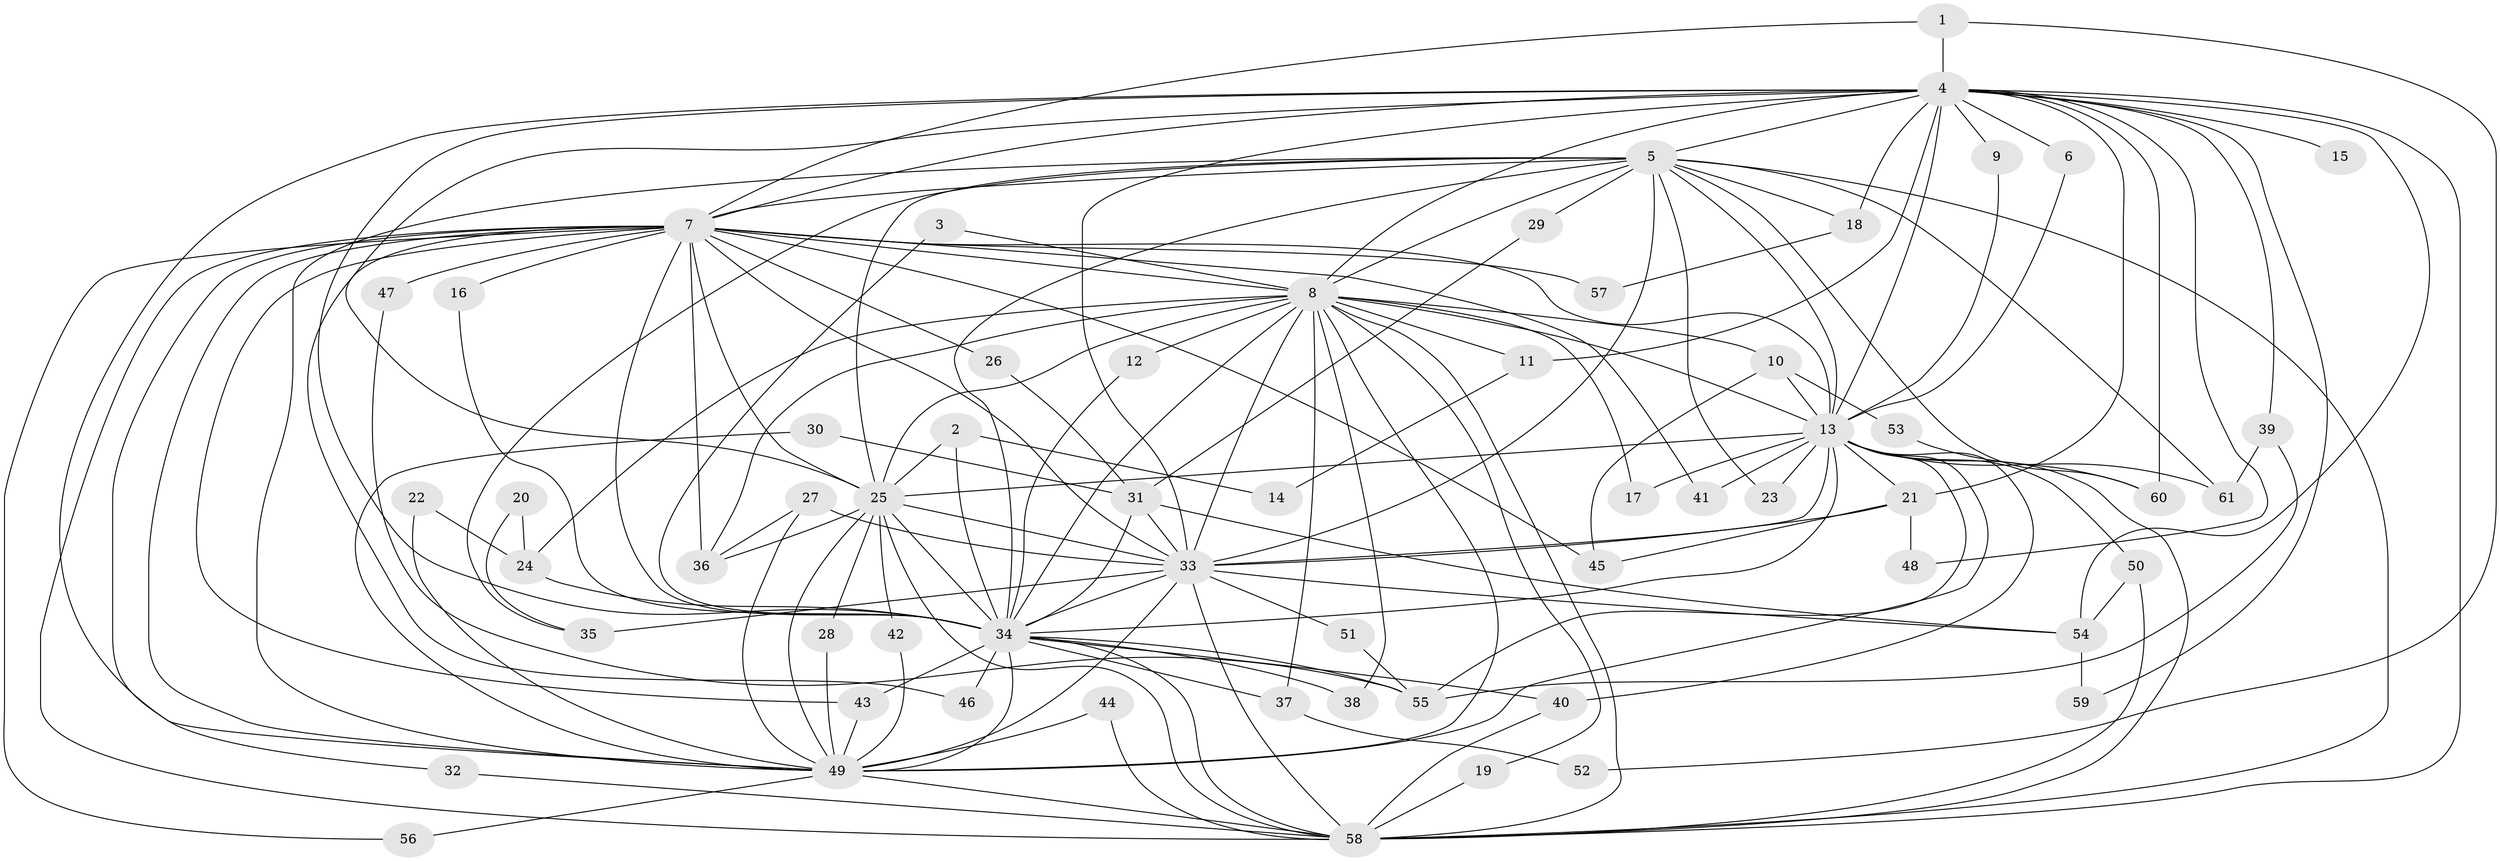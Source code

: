 // original degree distribution, {21: 0.022988505747126436, 25: 0.022988505747126436, 18: 0.022988505747126436, 24: 0.011494252873563218, 14: 0.011494252873563218, 16: 0.011494252873563218, 22: 0.011494252873563218, 3: 0.16091954022988506, 4: 0.04597701149425287, 2: 0.6206896551724138, 5: 0.034482758620689655, 7: 0.011494252873563218, 6: 0.011494252873563218}
// Generated by graph-tools (version 1.1) at 2025/36/03/04/25 23:36:26]
// undirected, 61 vertices, 155 edges
graph export_dot {
  node [color=gray90,style=filled];
  1;
  2;
  3;
  4;
  5;
  6;
  7;
  8;
  9;
  10;
  11;
  12;
  13;
  14;
  15;
  16;
  17;
  18;
  19;
  20;
  21;
  22;
  23;
  24;
  25;
  26;
  27;
  28;
  29;
  30;
  31;
  32;
  33;
  34;
  35;
  36;
  37;
  38;
  39;
  40;
  41;
  42;
  43;
  44;
  45;
  46;
  47;
  48;
  49;
  50;
  51;
  52;
  53;
  54;
  55;
  56;
  57;
  58;
  59;
  60;
  61;
  1 -- 4 [weight=1.0];
  1 -- 7 [weight=1.0];
  1 -- 52 [weight=1.0];
  2 -- 14 [weight=1.0];
  2 -- 25 [weight=1.0];
  2 -- 34 [weight=1.0];
  3 -- 8 [weight=1.0];
  3 -- 34 [weight=1.0];
  4 -- 5 [weight=2.0];
  4 -- 6 [weight=1.0];
  4 -- 7 [weight=1.0];
  4 -- 8 [weight=1.0];
  4 -- 9 [weight=1.0];
  4 -- 11 [weight=1.0];
  4 -- 13 [weight=1.0];
  4 -- 15 [weight=1.0];
  4 -- 18 [weight=1.0];
  4 -- 21 [weight=1.0];
  4 -- 25 [weight=1.0];
  4 -- 33 [weight=2.0];
  4 -- 34 [weight=1.0];
  4 -- 39 [weight=1.0];
  4 -- 48 [weight=1.0];
  4 -- 49 [weight=1.0];
  4 -- 54 [weight=1.0];
  4 -- 58 [weight=1.0];
  4 -- 59 [weight=1.0];
  4 -- 60 [weight=2.0];
  5 -- 7 [weight=2.0];
  5 -- 8 [weight=1.0];
  5 -- 13 [weight=1.0];
  5 -- 18 [weight=1.0];
  5 -- 23 [weight=1.0];
  5 -- 25 [weight=1.0];
  5 -- 29 [weight=1.0];
  5 -- 33 [weight=2.0];
  5 -- 34 [weight=1.0];
  5 -- 35 [weight=1.0];
  5 -- 49 [weight=1.0];
  5 -- 58 [weight=1.0];
  5 -- 60 [weight=1.0];
  5 -- 61 [weight=1.0];
  6 -- 13 [weight=1.0];
  7 -- 8 [weight=1.0];
  7 -- 13 [weight=1.0];
  7 -- 16 [weight=1.0];
  7 -- 25 [weight=2.0];
  7 -- 26 [weight=1.0];
  7 -- 32 [weight=1.0];
  7 -- 33 [weight=1.0];
  7 -- 34 [weight=1.0];
  7 -- 36 [weight=1.0];
  7 -- 41 [weight=1.0];
  7 -- 43 [weight=1.0];
  7 -- 45 [weight=1.0];
  7 -- 46 [weight=1.0];
  7 -- 47 [weight=1.0];
  7 -- 49 [weight=1.0];
  7 -- 56 [weight=1.0];
  7 -- 57 [weight=1.0];
  7 -- 58 [weight=1.0];
  8 -- 10 [weight=2.0];
  8 -- 11 [weight=1.0];
  8 -- 12 [weight=1.0];
  8 -- 13 [weight=1.0];
  8 -- 17 [weight=1.0];
  8 -- 19 [weight=1.0];
  8 -- 24 [weight=2.0];
  8 -- 25 [weight=1.0];
  8 -- 33 [weight=2.0];
  8 -- 34 [weight=1.0];
  8 -- 36 [weight=1.0];
  8 -- 37 [weight=1.0];
  8 -- 38 [weight=1.0];
  8 -- 49 [weight=1.0];
  8 -- 58 [weight=1.0];
  9 -- 13 [weight=1.0];
  10 -- 13 [weight=1.0];
  10 -- 45 [weight=1.0];
  10 -- 53 [weight=1.0];
  11 -- 14 [weight=1.0];
  12 -- 34 [weight=1.0];
  13 -- 17 [weight=1.0];
  13 -- 21 [weight=1.0];
  13 -- 23 [weight=1.0];
  13 -- 25 [weight=1.0];
  13 -- 33 [weight=1.0];
  13 -- 34 [weight=1.0];
  13 -- 40 [weight=1.0];
  13 -- 41 [weight=1.0];
  13 -- 49 [weight=1.0];
  13 -- 50 [weight=1.0];
  13 -- 55 [weight=1.0];
  13 -- 58 [weight=2.0];
  13 -- 61 [weight=1.0];
  16 -- 34 [weight=1.0];
  18 -- 57 [weight=1.0];
  19 -- 58 [weight=1.0];
  20 -- 24 [weight=1.0];
  20 -- 35 [weight=1.0];
  21 -- 33 [weight=1.0];
  21 -- 45 [weight=1.0];
  21 -- 48 [weight=1.0];
  22 -- 24 [weight=1.0];
  22 -- 49 [weight=1.0];
  24 -- 34 [weight=1.0];
  25 -- 28 [weight=1.0];
  25 -- 33 [weight=1.0];
  25 -- 34 [weight=1.0];
  25 -- 36 [weight=1.0];
  25 -- 42 [weight=1.0];
  25 -- 49 [weight=1.0];
  25 -- 58 [weight=1.0];
  26 -- 31 [weight=1.0];
  27 -- 33 [weight=1.0];
  27 -- 36 [weight=1.0];
  27 -- 49 [weight=1.0];
  28 -- 49 [weight=1.0];
  29 -- 31 [weight=1.0];
  30 -- 31 [weight=1.0];
  30 -- 49 [weight=1.0];
  31 -- 33 [weight=1.0];
  31 -- 34 [weight=2.0];
  31 -- 54 [weight=1.0];
  32 -- 58 [weight=1.0];
  33 -- 34 [weight=2.0];
  33 -- 35 [weight=2.0];
  33 -- 49 [weight=2.0];
  33 -- 51 [weight=1.0];
  33 -- 54 [weight=1.0];
  33 -- 58 [weight=1.0];
  34 -- 37 [weight=1.0];
  34 -- 38 [weight=1.0];
  34 -- 40 [weight=1.0];
  34 -- 43 [weight=1.0];
  34 -- 46 [weight=1.0];
  34 -- 49 [weight=1.0];
  34 -- 55 [weight=1.0];
  34 -- 58 [weight=2.0];
  37 -- 52 [weight=1.0];
  39 -- 55 [weight=1.0];
  39 -- 61 [weight=1.0];
  40 -- 58 [weight=1.0];
  42 -- 49 [weight=1.0];
  43 -- 49 [weight=1.0];
  44 -- 49 [weight=1.0];
  44 -- 58 [weight=1.0];
  47 -- 55 [weight=1.0];
  49 -- 56 [weight=1.0];
  49 -- 58 [weight=1.0];
  50 -- 54 [weight=1.0];
  50 -- 58 [weight=1.0];
  51 -- 55 [weight=1.0];
  53 -- 60 [weight=1.0];
  54 -- 59 [weight=1.0];
}
